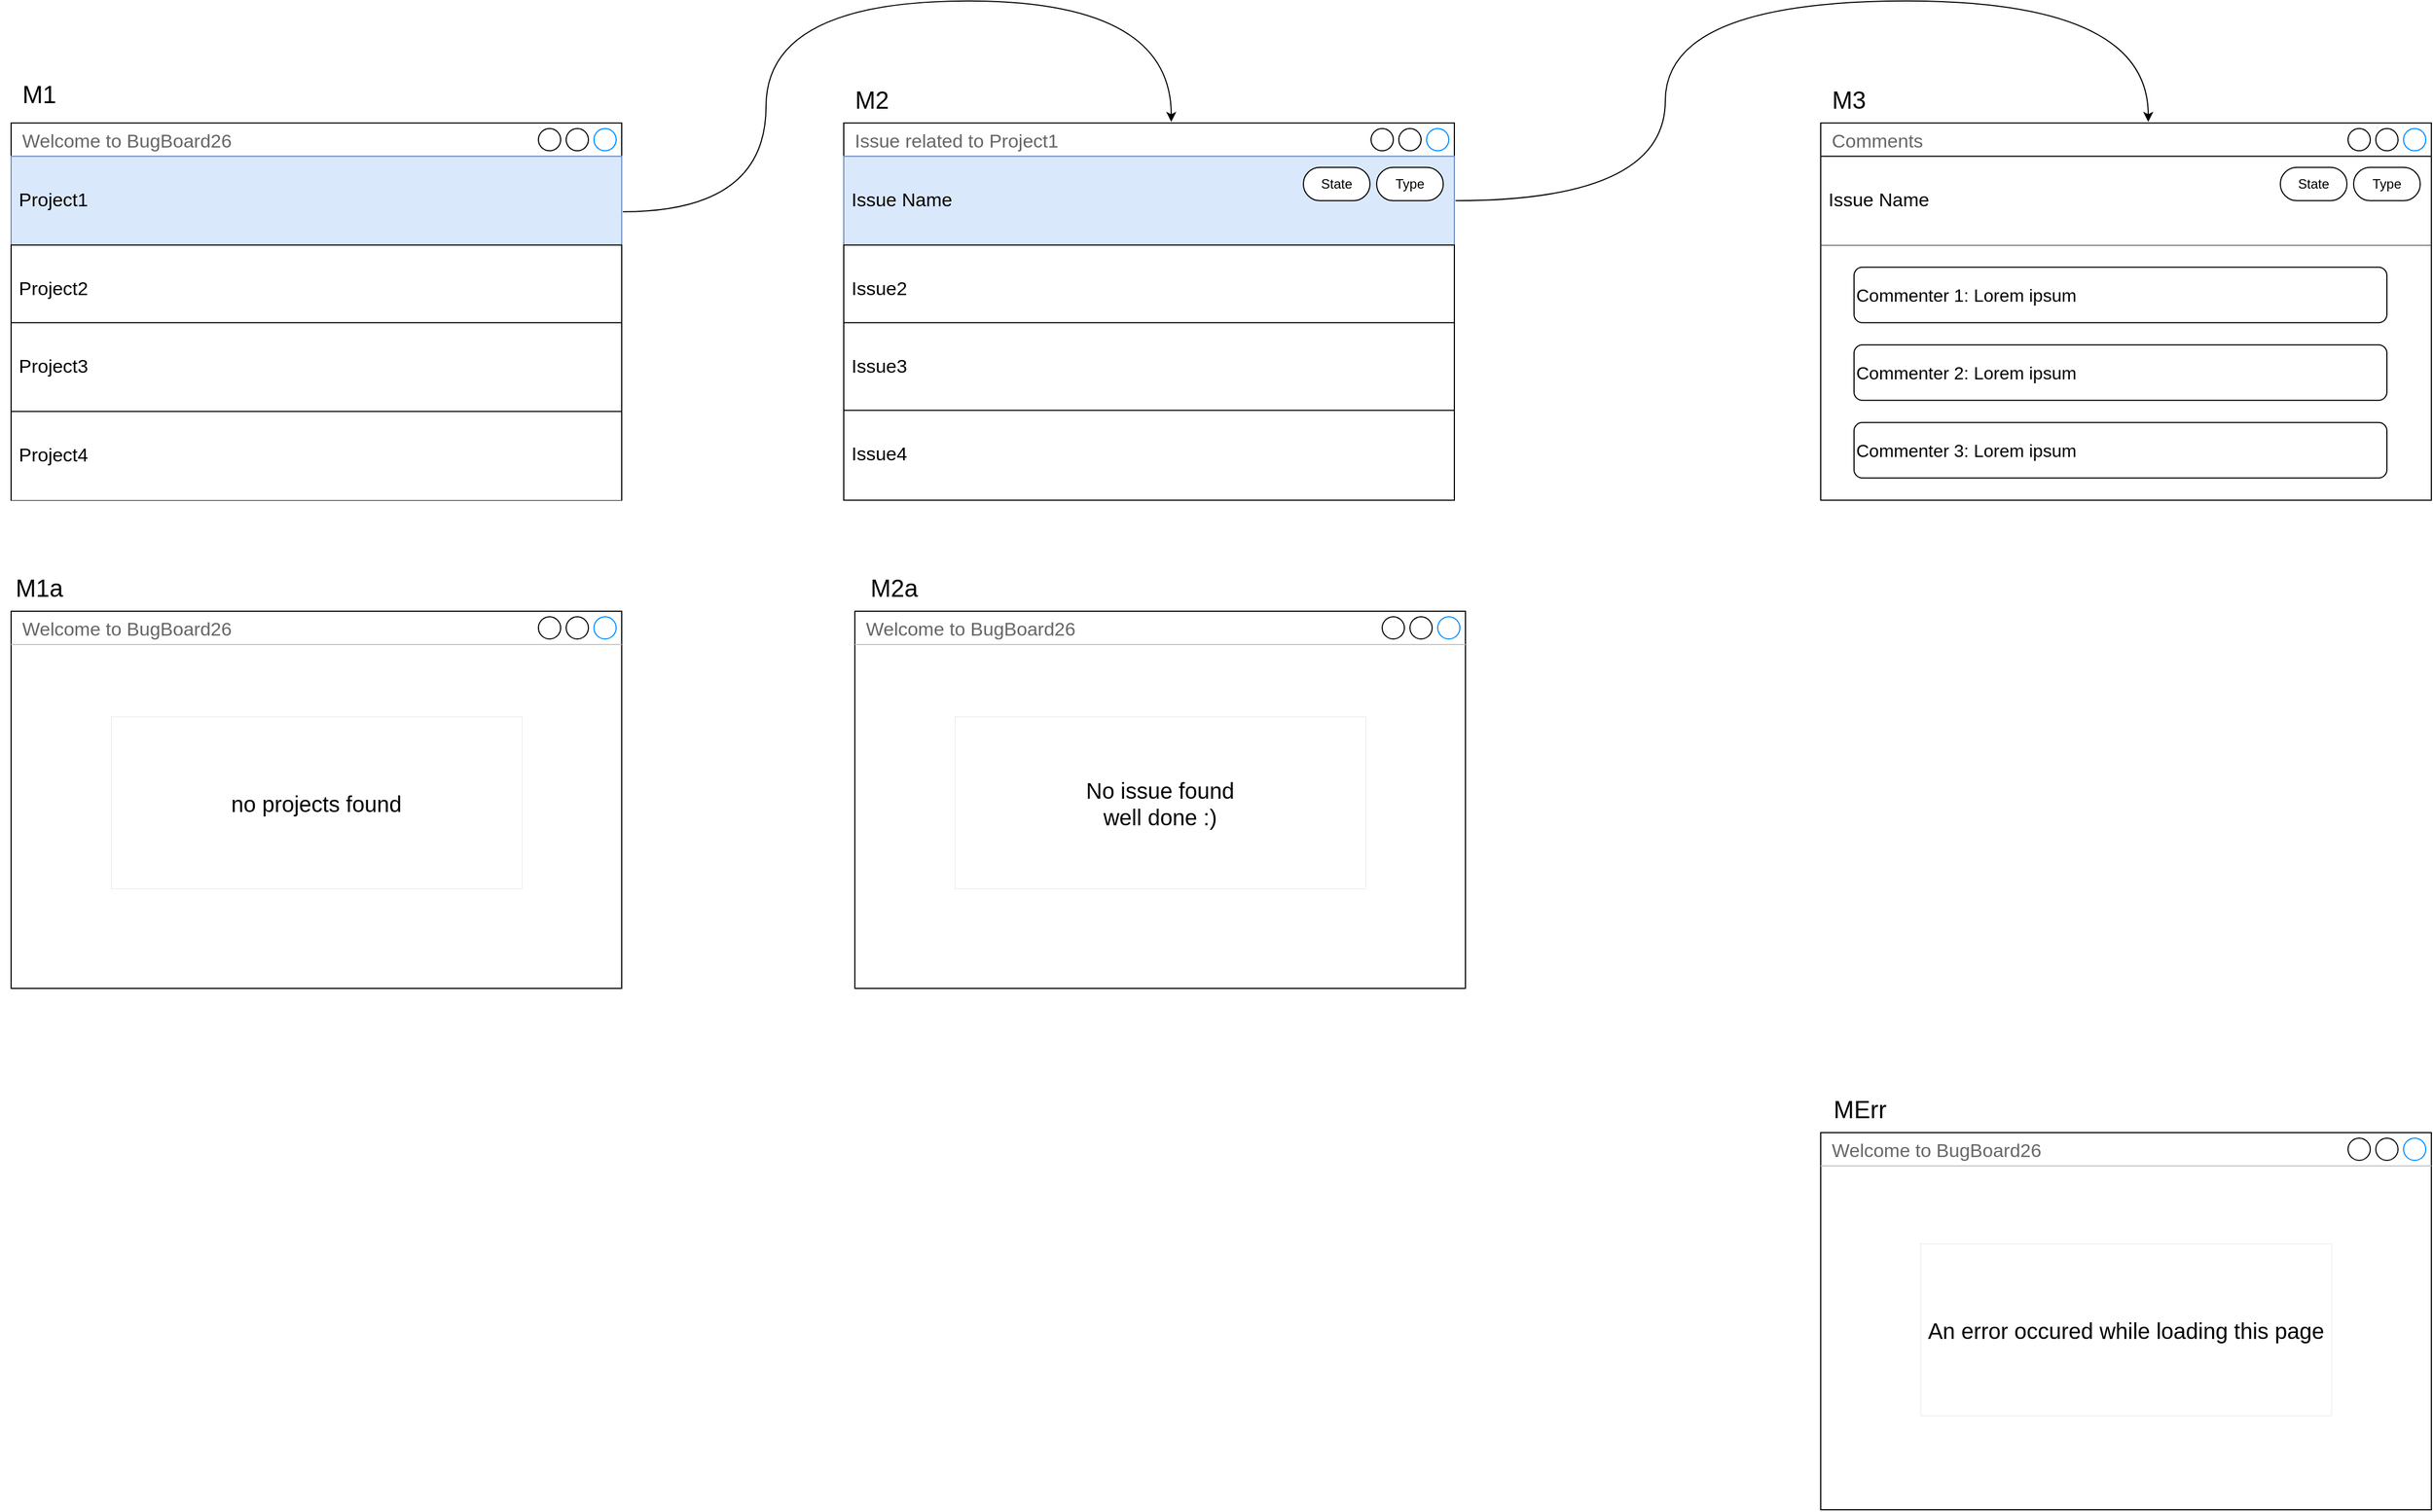 <mxfile version="28.1.2">
  <diagram id="C5RBs43oDa-KdzZeNtuy" name="Page-1">
    <mxGraphModel dx="3143" dy="1547" grid="1" gridSize="10" guides="1" tooltips="1" connect="1" arrows="1" fold="1" page="1" pageScale="1" pageWidth="827" pageHeight="1169" math="0" shadow="0">
      <root>
        <mxCell id="WIyWlLk6GJQsqaUBKTNV-0" />
        <mxCell id="WIyWlLk6GJQsqaUBKTNV-1" parent="WIyWlLk6GJQsqaUBKTNV-0" />
        <mxCell id="OrN-f8APHeGxMm3dr2gS-71" value="" style="group" parent="WIyWlLk6GJQsqaUBKTNV-1" vertex="1" connectable="0">
          <mxGeometry x="-780" y="189.89" width="550" height="340" as="geometry" />
        </mxCell>
        <mxCell id="OrN-f8APHeGxMm3dr2gS-32" value="Welcome to BugBoard26" style="strokeWidth=1;shadow=0;dashed=0;align=center;html=1;shape=mxgraph.mockup.containers.window;align=left;verticalAlign=top;spacingLeft=8;strokeColor2=#008cff;strokeColor3=#c4c4c4;fontColor=#666666;mainText=;fontSize=17;labelBackgroundColor=none;whiteSpace=wrap;perimeterSpacing=1;" parent="OrN-f8APHeGxMm3dr2gS-71" vertex="1">
          <mxGeometry width="550" height="340" as="geometry" />
        </mxCell>
        <mxCell id="OrN-f8APHeGxMm3dr2gS-36" value="Project1" style="strokeWidth=1;shadow=0;dashed=0;align=center;html=1;shape=mxgraph.mockup.forms.uRect;fontSize=17;align=left;spacingLeft=5;strokeColor=#6c8ebf;fillColor=#dae8fc;perimeterSpacing=1;" parent="OrN-f8APHeGxMm3dr2gS-71" vertex="1">
          <mxGeometry y="30" width="550" height="80" as="geometry" />
        </mxCell>
        <mxCell id="OrN-f8APHeGxMm3dr2gS-67" value="Project2" style="strokeWidth=1;shadow=0;dashed=0;align=center;html=1;shape=mxgraph.mockup.forms.uRect;fontSize=17;align=left;spacingLeft=5;perimeterSpacing=1;" parent="OrN-f8APHeGxMm3dr2gS-71" vertex="1">
          <mxGeometry y="110" width="550" height="80" as="geometry" />
        </mxCell>
        <mxCell id="OrN-f8APHeGxMm3dr2gS-68" value="Project3" style="strokeWidth=1;shadow=0;dashed=0;align=center;html=1;shape=mxgraph.mockup.forms.uRect;fontSize=17;align=left;spacingLeft=5;perimeterSpacing=1;" parent="OrN-f8APHeGxMm3dr2gS-71" vertex="1">
          <mxGeometry y="180" width="550" height="80" as="geometry" />
        </mxCell>
        <mxCell id="OrN-f8APHeGxMm3dr2gS-69" value="Project4" style="strokeWidth=1;shadow=0;dashed=0;align=center;html=1;shape=mxgraph.mockup.forms.uRect;fontSize=17;align=left;spacingLeft=5;perimeterSpacing=1;" parent="OrN-f8APHeGxMm3dr2gS-71" vertex="1">
          <mxGeometry y="260" width="550" height="80" as="geometry" />
        </mxCell>
        <mxCell id="OrN-f8APHeGxMm3dr2gS-72" value="" style="group" parent="WIyWlLk6GJQsqaUBKTNV-1" vertex="1" connectable="0">
          <mxGeometry x="-30" y="189.89" width="550" height="340" as="geometry" />
        </mxCell>
        <mxCell id="OrN-f8APHeGxMm3dr2gS-73" value="Issue related to Project1" style="strokeWidth=1;shadow=0;dashed=0;align=center;html=1;shape=mxgraph.mockup.containers.window;align=left;verticalAlign=top;spacingLeft=8;strokeColor2=#008cff;strokeColor3=#c4c4c4;fontColor=#666666;mainText=;fontSize=17;labelBackgroundColor=none;whiteSpace=wrap;perimeterSpacing=1;" parent="OrN-f8APHeGxMm3dr2gS-72" vertex="1">
          <mxGeometry width="550" height="340" as="geometry" />
        </mxCell>
        <mxCell id="OrN-f8APHeGxMm3dr2gS-80" value="Issue Name" style="strokeWidth=1;shadow=0;dashed=0;align=center;html=1;shape=mxgraph.mockup.forms.uRect;fontSize=17;align=left;spacingLeft=5;perimeterSpacing=1;fillColor=#dae8fc;strokeColor=#6c8ebf;" parent="OrN-f8APHeGxMm3dr2gS-72" vertex="1">
          <mxGeometry y="30" width="550" height="80" as="geometry" />
        </mxCell>
        <mxCell id="OrN-f8APHeGxMm3dr2gS-81" value="Issue2" style="strokeWidth=1;shadow=0;dashed=0;align=center;html=1;shape=mxgraph.mockup.forms.uRect;fontSize=17;align=left;spacingLeft=5;perimeterSpacing=1;" parent="OrN-f8APHeGxMm3dr2gS-72" vertex="1">
          <mxGeometry y="110" width="550" height="80" as="geometry" />
        </mxCell>
        <mxCell id="OrN-f8APHeGxMm3dr2gS-82" value="Issue3" style="strokeWidth=1;shadow=0;dashed=0;align=center;html=1;shape=mxgraph.mockup.forms.uRect;fontSize=17;align=left;spacingLeft=5;perimeterSpacing=1;" parent="OrN-f8APHeGxMm3dr2gS-72" vertex="1">
          <mxGeometry y="180" width="550" height="80" as="geometry" />
        </mxCell>
        <mxCell id="OrN-f8APHeGxMm3dr2gS-83" value="Issue4" style="strokeWidth=1;shadow=0;dashed=0;align=center;html=1;shape=mxgraph.mockup.forms.uRect;fontSize=17;align=left;spacingLeft=5;perimeterSpacing=1;" parent="OrN-f8APHeGxMm3dr2gS-72" vertex="1">
          <mxGeometry y="259" width="550" height="80" as="geometry" />
        </mxCell>
        <mxCell id="OrN-f8APHeGxMm3dr2gS-84" value="Type" style="rounded=1;whiteSpace=wrap;html=1;rotation=0;arcSize=50;" parent="OrN-f8APHeGxMm3dr2gS-72" vertex="1">
          <mxGeometry x="480" y="40" width="60" height="30" as="geometry" />
        </mxCell>
        <mxCell id="OrN-f8APHeGxMm3dr2gS-85" value="State" style="rounded=1;whiteSpace=wrap;html=1;rotation=0;arcSize=50;" parent="OrN-f8APHeGxMm3dr2gS-72" vertex="1">
          <mxGeometry x="414" y="40" width="60" height="30" as="geometry" />
        </mxCell>
        <mxCell id="OrN-f8APHeGxMm3dr2gS-78" style="edgeStyle=orthogonalEdgeStyle;rounded=0;orthogonalLoop=1;jettySize=auto;html=1;curved=1;" parent="WIyWlLk6GJQsqaUBKTNV-1" source="OrN-f8APHeGxMm3dr2gS-36" target="OrN-f8APHeGxMm3dr2gS-73" edge="1">
          <mxGeometry relative="1" as="geometry">
            <Array as="points">
              <mxPoint x="-100" y="269.89" />
              <mxPoint x="-100" y="79.89" />
              <mxPoint x="265" y="79.89" />
            </Array>
          </mxGeometry>
        </mxCell>
        <mxCell id="OrN-f8APHeGxMm3dr2gS-86" value="" style="group" parent="WIyWlLk6GJQsqaUBKTNV-1" vertex="1" connectable="0">
          <mxGeometry x="850" y="189.89" width="550" height="340" as="geometry" />
        </mxCell>
        <mxCell id="OrN-f8APHeGxMm3dr2gS-87" value="Comments" style="strokeWidth=1;shadow=0;dashed=0;align=center;html=1;shape=mxgraph.mockup.containers.window;align=left;verticalAlign=top;spacingLeft=8;strokeColor2=#008cff;strokeColor3=#c4c4c4;fontColor=#666666;mainText=;fontSize=17;labelBackgroundColor=none;whiteSpace=wrap;perimeterSpacing=1;" parent="OrN-f8APHeGxMm3dr2gS-86" vertex="1">
          <mxGeometry width="550" height="340" as="geometry" />
        </mxCell>
        <mxCell id="OrN-f8APHeGxMm3dr2gS-97" value="&lt;div&gt;&lt;br&gt;&lt;/div&gt;" style="strokeWidth=1;shadow=0;dashed=0;align=center;html=1;shape=mxgraph.mockup.forms.uRect;fontSize=17;align=left;spacingLeft=5;perimeterSpacing=1;rotation=-180;" parent="OrN-f8APHeGxMm3dr2gS-86" vertex="1">
          <mxGeometry y="40" width="550" height="70" as="geometry" />
        </mxCell>
        <mxCell id="OrN-f8APHeGxMm3dr2gS-88" value="Issue Name" style="strokeWidth=1;shadow=0;dashed=0;align=center;html=1;shape=mxgraph.mockup.forms.uRect;fontSize=17;align=left;spacingLeft=5;perimeterSpacing=1;" parent="OrN-f8APHeGxMm3dr2gS-86" vertex="1">
          <mxGeometry y="30" width="550" height="80" as="geometry" />
        </mxCell>
        <mxCell id="OrN-f8APHeGxMm3dr2gS-92" value="Type" style="rounded=1;whiteSpace=wrap;html=1;rotation=0;arcSize=50;" parent="OrN-f8APHeGxMm3dr2gS-86" vertex="1">
          <mxGeometry x="480" y="40" width="60" height="30" as="geometry" />
        </mxCell>
        <mxCell id="OrN-f8APHeGxMm3dr2gS-93" value="State" style="rounded=1;whiteSpace=wrap;html=1;rotation=0;arcSize=50;" parent="OrN-f8APHeGxMm3dr2gS-86" vertex="1">
          <mxGeometry x="414" y="40" width="60" height="30" as="geometry" />
        </mxCell>
        <mxCell id="OrN-f8APHeGxMm3dr2gS-98" value="Commenter 1: Lorem ipsum" style="rounded=1;whiteSpace=wrap;html=1;align=left;fontSize=16;" parent="OrN-f8APHeGxMm3dr2gS-86" vertex="1">
          <mxGeometry x="30" y="130" width="480" height="50" as="geometry" />
        </mxCell>
        <mxCell id="OrN-f8APHeGxMm3dr2gS-99" value="Commenter 2: Lorem ipsum" style="rounded=1;whiteSpace=wrap;html=1;align=left;fontSize=16;" parent="OrN-f8APHeGxMm3dr2gS-86" vertex="1">
          <mxGeometry x="30" y="200" width="480" height="50" as="geometry" />
        </mxCell>
        <mxCell id="OrN-f8APHeGxMm3dr2gS-100" value="Commenter 3: Lorem ipsum" style="rounded=1;whiteSpace=wrap;html=1;align=left;fontSize=16;" parent="OrN-f8APHeGxMm3dr2gS-86" vertex="1">
          <mxGeometry x="30" y="270" width="480" height="50" as="geometry" />
        </mxCell>
        <mxCell id="OrN-f8APHeGxMm3dr2gS-94" style="edgeStyle=orthogonalEdgeStyle;rounded=0;orthogonalLoop=1;jettySize=auto;html=1;curved=1;" parent="WIyWlLk6GJQsqaUBKTNV-1" source="OrN-f8APHeGxMm3dr2gS-80" target="OrN-f8APHeGxMm3dr2gS-87" edge="1">
          <mxGeometry relative="1" as="geometry">
            <Array as="points">
              <mxPoint x="710" y="259.89" />
              <mxPoint x="710" y="79.89" />
              <mxPoint x="1145" y="79.89" />
            </Array>
          </mxGeometry>
        </mxCell>
        <mxCell id="OrN-f8APHeGxMm3dr2gS-101" value="&lt;font style=&quot;font-size: 22px;&quot;&gt;M1&lt;/font&gt;" style="text;html=1;align=center;verticalAlign=middle;resizable=0;points=[];autosize=1;strokeColor=none;fillColor=none;" parent="WIyWlLk6GJQsqaUBKTNV-1" vertex="1">
          <mxGeometry x="-780" y="144.89" width="50" height="40" as="geometry" />
        </mxCell>
        <mxCell id="a4UIG26PrnGcAoeEkXLb-0" value="&lt;font style=&quot;font-size: 22px;&quot;&gt;M2&lt;/font&gt;" style="text;html=1;align=center;verticalAlign=middle;resizable=0;points=[];autosize=1;strokeColor=none;fillColor=none;" parent="WIyWlLk6GJQsqaUBKTNV-1" vertex="1">
          <mxGeometry x="-30" y="149.89" width="50" height="40" as="geometry" />
        </mxCell>
        <mxCell id="a4UIG26PrnGcAoeEkXLb-1" value="&lt;font style=&quot;font-size: 22px;&quot;&gt;M3&lt;/font&gt;" style="text;html=1;align=center;verticalAlign=middle;resizable=0;points=[];autosize=1;strokeColor=none;fillColor=none;" parent="WIyWlLk6GJQsqaUBKTNV-1" vertex="1">
          <mxGeometry x="850" y="149.89" width="50" height="40" as="geometry" />
        </mxCell>
        <mxCell id="qYXL9StWz_x0M2YtJyIX-0" value="" style="group;fontSize=26;" vertex="1" connectable="0" parent="WIyWlLk6GJQsqaUBKTNV-1">
          <mxGeometry x="-780" y="630" width="550" height="340" as="geometry" />
        </mxCell>
        <mxCell id="qYXL9StWz_x0M2YtJyIX-1" value="Welcome to BugBoard26" style="strokeWidth=1;shadow=0;dashed=0;align=center;html=1;shape=mxgraph.mockup.containers.window;align=left;verticalAlign=top;spacingLeft=8;strokeColor2=#008cff;strokeColor3=#c4c4c4;fontColor=#666666;mainText=;fontSize=17;labelBackgroundColor=none;whiteSpace=wrap;perimeterSpacing=1;" vertex="1" parent="qYXL9StWz_x0M2YtJyIX-0">
          <mxGeometry width="550" height="340" as="geometry" />
        </mxCell>
        <mxCell id="qYXL9StWz_x0M2YtJyIX-6" value="no projects found" style="rounded=0;whiteSpace=wrap;html=1;fontSize=20;strokeWidth=0;" vertex="1" parent="qYXL9StWz_x0M2YtJyIX-0">
          <mxGeometry x="90" y="95" width="370" height="155" as="geometry" />
        </mxCell>
        <mxCell id="qYXL9StWz_x0M2YtJyIX-7" value="" style="group;fontSize=26;" vertex="1" connectable="0" parent="WIyWlLk6GJQsqaUBKTNV-1">
          <mxGeometry x="-20" y="630" width="550" height="340" as="geometry" />
        </mxCell>
        <mxCell id="qYXL9StWz_x0M2YtJyIX-8" value="Welcome to BugBoard26" style="strokeWidth=1;shadow=0;dashed=0;align=center;html=1;shape=mxgraph.mockup.containers.window;align=left;verticalAlign=top;spacingLeft=8;strokeColor2=#008cff;strokeColor3=#c4c4c4;fontColor=#666666;mainText=;fontSize=17;labelBackgroundColor=none;whiteSpace=wrap;perimeterSpacing=1;" vertex="1" parent="qYXL9StWz_x0M2YtJyIX-7">
          <mxGeometry width="550" height="340" as="geometry" />
        </mxCell>
        <mxCell id="qYXL9StWz_x0M2YtJyIX-9" value="No issue found&lt;br&gt;well done :)" style="rounded=0;whiteSpace=wrap;html=1;fontSize=20;strokeWidth=0;" vertex="1" parent="qYXL9StWz_x0M2YtJyIX-7">
          <mxGeometry x="90" y="95" width="370" height="155" as="geometry" />
        </mxCell>
        <mxCell id="qYXL9StWz_x0M2YtJyIX-10" value="&lt;font style=&quot;font-size: 22px;&quot;&gt;M1a&lt;/font&gt;" style="text;html=1;align=center;verticalAlign=middle;resizable=0;points=[];autosize=1;strokeColor=none;fillColor=none;" vertex="1" parent="WIyWlLk6GJQsqaUBKTNV-1">
          <mxGeometry x="-790" y="590" width="70" height="40" as="geometry" />
        </mxCell>
        <mxCell id="qYXL9StWz_x0M2YtJyIX-11" value="&lt;font style=&quot;font-size: 22px;&quot;&gt;M2a&lt;/font&gt;" style="text;html=1;align=center;verticalAlign=middle;resizable=0;points=[];autosize=1;strokeColor=none;fillColor=none;" vertex="1" parent="WIyWlLk6GJQsqaUBKTNV-1">
          <mxGeometry x="-20" y="590" width="70" height="40" as="geometry" />
        </mxCell>
        <mxCell id="qYXL9StWz_x0M2YtJyIX-17" value="Welcome to BugBoard26" style="strokeWidth=1;shadow=0;dashed=0;align=center;html=1;shape=mxgraph.mockup.containers.window;align=left;verticalAlign=top;spacingLeft=8;strokeColor2=#008cff;strokeColor3=#c4c4c4;fontColor=#666666;mainText=;fontSize=17;labelBackgroundColor=none;whiteSpace=wrap;perimeterSpacing=1;" vertex="1" parent="WIyWlLk6GJQsqaUBKTNV-1">
          <mxGeometry x="850" y="1100" width="550" height="340" as="geometry" />
        </mxCell>
        <mxCell id="qYXL9StWz_x0M2YtJyIX-19" value="&lt;font style=&quot;font-size: 22px;&quot;&gt;MErr&lt;/font&gt;" style="text;html=1;align=center;verticalAlign=middle;resizable=0;points=[];autosize=1;strokeColor=none;fillColor=none;" vertex="1" parent="WIyWlLk6GJQsqaUBKTNV-1">
          <mxGeometry x="850" y="1060" width="70" height="40" as="geometry" />
        </mxCell>
        <mxCell id="qYXL9StWz_x0M2YtJyIX-20" value="An error occured while loading this page" style="rounded=0;whiteSpace=wrap;html=1;fontSize=20;strokeWidth=0;" vertex="1" parent="WIyWlLk6GJQsqaUBKTNV-1">
          <mxGeometry x="940" y="1200" width="370" height="155" as="geometry" />
        </mxCell>
      </root>
    </mxGraphModel>
  </diagram>
</mxfile>
